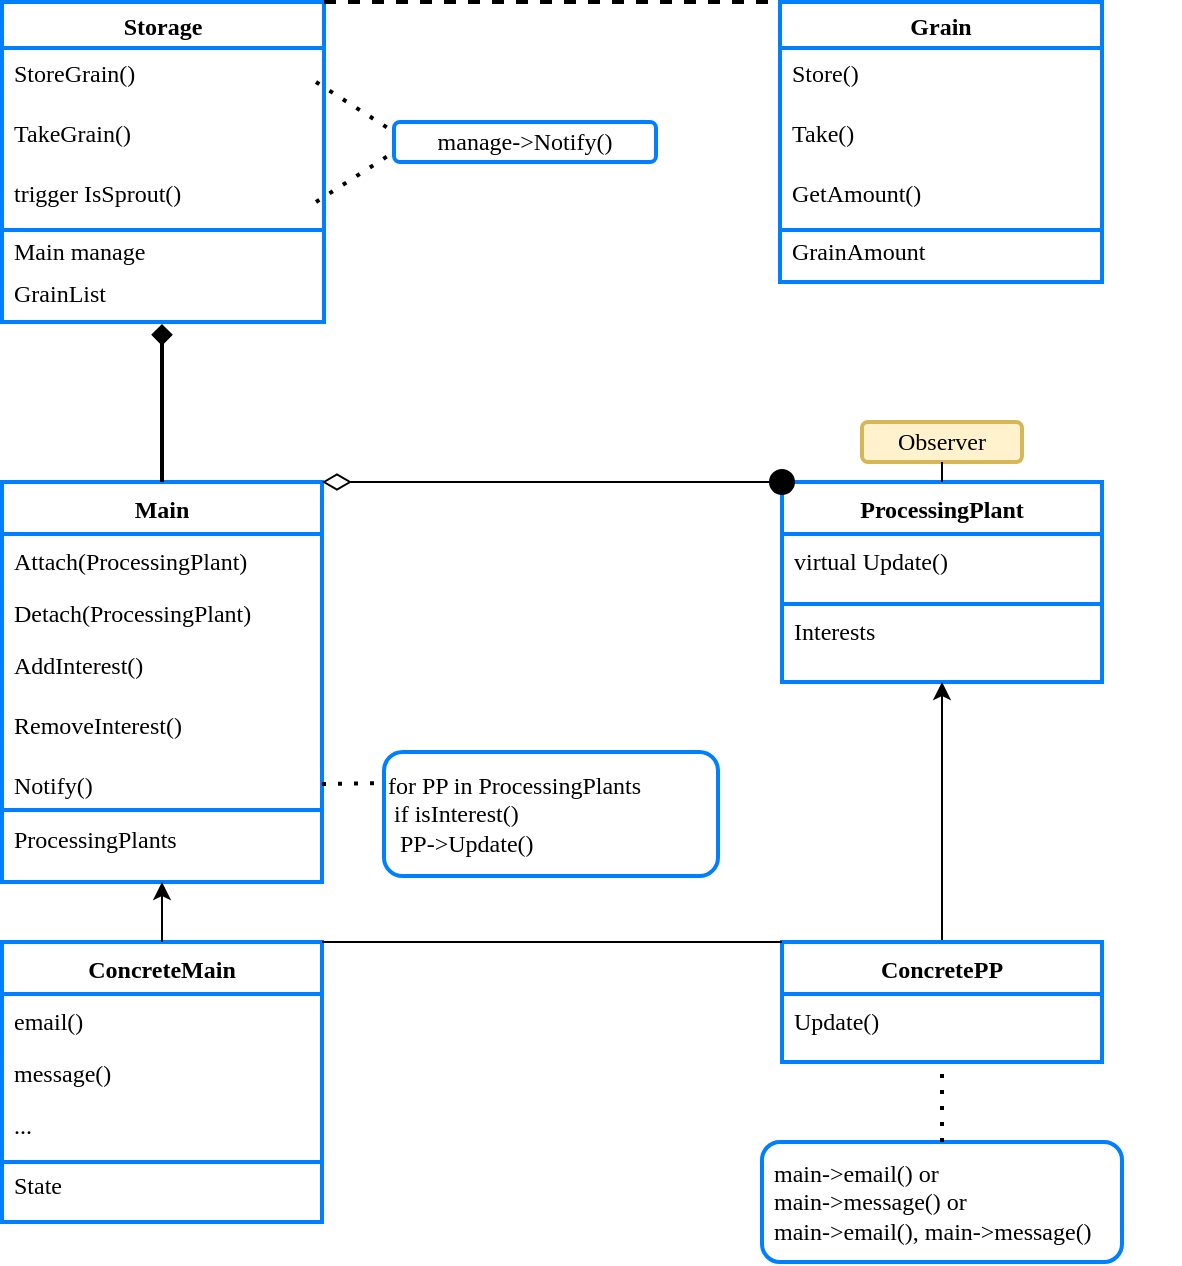 <mxfile version="17.4.6" type="github">
  <diagram id="C5RBs43oDa-KdzZeNtuy" name="Page-1">
    <mxGraphModel dx="910" dy="545" grid="1" gridSize="10" guides="1" tooltips="1" connect="1" arrows="1" fold="1" page="1" pageScale="1" pageWidth="827" pageHeight="1169" math="0" shadow="0">
      <root>
        <mxCell id="WIyWlLk6GJQsqaUBKTNV-0" />
        <mxCell id="WIyWlLk6GJQsqaUBKTNV-1" parent="WIyWlLk6GJQsqaUBKTNV-0" />
        <mxCell id="zkfFHV4jXpPFQw0GAbJ--0" value="Main" style="swimlane;fontStyle=1;align=center;verticalAlign=top;childLayout=stackLayout;horizontal=1;startSize=26;horizontalStack=0;resizeParent=1;resizeLast=0;collapsible=1;marginBottom=0;rounded=0;shadow=0;strokeWidth=2;strokeColor=#007FFF;fontFamily=Verdana;" parent="WIyWlLk6GJQsqaUBKTNV-1" vertex="1">
          <mxGeometry x="139" y="360" width="160" height="200" as="geometry">
            <mxRectangle x="230" y="140" width="160" height="26" as="alternateBounds" />
          </mxGeometry>
        </mxCell>
        <mxCell id="zkfFHV4jXpPFQw0GAbJ--1" value="Attach(ProcessingPlant)" style="text;align=left;verticalAlign=top;spacingLeft=4;spacingRight=4;overflow=hidden;rotatable=0;points=[[0,0.5],[1,0.5]];portConstraint=eastwest;fontFamily=Verdana;" parent="zkfFHV4jXpPFQw0GAbJ--0" vertex="1">
          <mxGeometry y="26" width="160" height="26" as="geometry" />
        </mxCell>
        <mxCell id="zkfFHV4jXpPFQw0GAbJ--2" value="Detach(ProcessingPlant)" style="text;align=left;verticalAlign=top;spacingLeft=4;spacingRight=4;overflow=hidden;rotatable=0;points=[[0,0.5],[1,0.5]];portConstraint=eastwest;rounded=0;shadow=0;html=0;fontFamily=Verdana;" parent="zkfFHV4jXpPFQw0GAbJ--0" vertex="1">
          <mxGeometry y="52" width="160" height="26" as="geometry" />
        </mxCell>
        <mxCell id="GNHjZiwr_J2O0eskJ5pY-9" value="AddInterest()" style="text;strokeColor=none;fillColor=none;align=left;verticalAlign=top;rounded=0;fontFamily=Verdana;spacingLeft=4;" parent="zkfFHV4jXpPFQw0GAbJ--0" vertex="1">
          <mxGeometry y="78" width="160" height="30" as="geometry" />
        </mxCell>
        <mxCell id="GNHjZiwr_J2O0eskJ5pY-8" value="RemoveInterest()" style="text;html=1;strokeColor=none;fillColor=none;align=left;verticalAlign=top;whiteSpace=wrap;rounded=0;fontFamily=Verdana;spacingLeft=4;" parent="zkfFHV4jXpPFQw0GAbJ--0" vertex="1">
          <mxGeometry y="108" width="160" height="30" as="geometry" />
        </mxCell>
        <mxCell id="zkfFHV4jXpPFQw0GAbJ--3" value="Notify()" style="text;align=left;verticalAlign=top;spacingLeft=4;spacingRight=4;overflow=hidden;rotatable=0;points=[[0,0.5],[1,0.5]];portConstraint=eastwest;rounded=0;shadow=0;html=0;fontFamily=Verdana;" parent="zkfFHV4jXpPFQw0GAbJ--0" vertex="1">
          <mxGeometry y="138" width="160" height="26" as="geometry" />
        </mxCell>
        <mxCell id="GNHjZiwr_J2O0eskJ5pY-18" value="" style="endArrow=none;html=1;rounded=0;fontFamily=Verdana;strokeColor=#007FFF;strokeWidth=2;" parent="zkfFHV4jXpPFQw0GAbJ--0" edge="1">
          <mxGeometry width="50" height="50" relative="1" as="geometry">
            <mxPoint x="1" y="164" as="sourcePoint" />
            <mxPoint x="161" y="164" as="targetPoint" />
          </mxGeometry>
        </mxCell>
        <mxCell id="GNHjZiwr_J2O0eskJ5pY-19" value="ProcessingPlants" style="text;html=1;strokeColor=none;fillColor=none;align=left;verticalAlign=middle;whiteSpace=wrap;rounded=0;fontFamily=Verdana;spacingLeft=4;" parent="zkfFHV4jXpPFQw0GAbJ--0" vertex="1">
          <mxGeometry y="164" width="160" height="30" as="geometry" />
        </mxCell>
        <mxCell id="zkfFHV4jXpPFQw0GAbJ--17" value="ProcessingPlant" style="swimlane;fontStyle=1;align=center;verticalAlign=top;childLayout=stackLayout;horizontal=1;startSize=26;horizontalStack=0;resizeParent=1;resizeLast=0;collapsible=1;marginBottom=0;rounded=0;shadow=0;strokeWidth=2;strokeColor=#007FFF;fontFamily=Verdana;" parent="WIyWlLk6GJQsqaUBKTNV-1" vertex="1">
          <mxGeometry x="529" y="360" width="160" height="100" as="geometry">
            <mxRectangle x="550" y="140" width="160" height="26" as="alternateBounds" />
          </mxGeometry>
        </mxCell>
        <mxCell id="zkfFHV4jXpPFQw0GAbJ--24" value="virtual Update()" style="text;align=left;verticalAlign=top;spacingLeft=4;spacingRight=4;overflow=hidden;rotatable=0;points=[[0,0.5],[1,0.5]];portConstraint=eastwest;fontFamily=Verdana;" parent="zkfFHV4jXpPFQw0GAbJ--17" vertex="1">
          <mxGeometry y="26" width="160" height="34" as="geometry" />
        </mxCell>
        <mxCell id="-Qcko7uO2jLql5XL1VJg-17" value="" style="endArrow=none;html=1;rounded=0;fontFamily=Verdana;strokeColor=#007FFF;strokeWidth=2;exitX=0;exitY=1.029;exitDx=0;exitDy=0;exitPerimeter=0;entryX=1;entryY=1.029;entryDx=0;entryDy=0;entryPerimeter=0;" edge="1" parent="zkfFHV4jXpPFQw0GAbJ--17" source="zkfFHV4jXpPFQw0GAbJ--24" target="zkfFHV4jXpPFQw0GAbJ--24">
          <mxGeometry width="50" height="50" relative="1" as="geometry">
            <mxPoint x="-109" y="100" as="sourcePoint" />
            <mxPoint x="-9" y="120" as="targetPoint" />
          </mxGeometry>
        </mxCell>
        <mxCell id="-Qcko7uO2jLql5XL1VJg-18" value="Interests" style="text;html=1;strokeColor=none;fillColor=none;align=left;verticalAlign=middle;whiteSpace=wrap;rounded=0;fontFamily=Verdana;spacingLeft=4;" vertex="1" parent="zkfFHV4jXpPFQw0GAbJ--17">
          <mxGeometry y="60" width="160" height="30" as="geometry" />
        </mxCell>
        <mxCell id="q2x6RYTJZ3oixGzDK8X9-2" value="&lt;font face=&quot;Comic Sans MS&quot;&gt;for PP in ProcessingPlants&lt;br&gt;&lt;span style=&quot;white-space: pre&quot;&gt;&lt;span style=&quot;white-space: pre&quot;&gt;&lt;span style=&quot;white-space: pre&quot;&gt;&lt;span style=&quot;white-space: pre&quot;&gt;	&lt;/span&gt;if isInterest()&lt;/span&gt;&lt;br&gt;&lt;/span&gt;&lt;span style=&quot;white-space: pre&quot;&gt;	&lt;span style=&quot;white-space: pre&quot;&gt;	&lt;/span&gt;&lt;/span&gt;PP-&amp;gt;Update()&lt;/span&gt;&lt;/font&gt;" style="rounded=1;whiteSpace=wrap;html=1;align=left;strokeColor=#007FFF;strokeWidth=2;" parent="WIyWlLk6GJQsqaUBKTNV-1" vertex="1">
          <mxGeometry x="330" y="495" width="167" height="62" as="geometry" />
        </mxCell>
        <mxCell id="q2x6RYTJZ3oixGzDK8X9-3" value="" style="endArrow=oval;startArrow=diamondThin;html=1;rounded=0;exitX=1;exitY=0;exitDx=0;exitDy=0;entryX=0;entryY=0;entryDx=0;entryDy=0;startFill=0;endFill=1;endSize=12;startSize=12;strokeWidth=1;" parent="WIyWlLk6GJQsqaUBKTNV-1" source="zkfFHV4jXpPFQw0GAbJ--0" target="zkfFHV4jXpPFQw0GAbJ--17" edge="1">
          <mxGeometry width="50" height="50" relative="1" as="geometry">
            <mxPoint x="399" y="580" as="sourcePoint" />
            <mxPoint x="449" y="530" as="targetPoint" />
          </mxGeometry>
        </mxCell>
        <mxCell id="Rzp5O11zA1yT2MNxldwg-2" value="Observer" style="rounded=1;whiteSpace=wrap;html=1;fontFamily=Verdana;fillColor=#fff2cc;strokeColor=#d6b656;strokeWidth=2;" parent="WIyWlLk6GJQsqaUBKTNV-1" vertex="1">
          <mxGeometry x="569" y="330" width="80" height="20" as="geometry" />
        </mxCell>
        <mxCell id="Rzp5O11zA1yT2MNxldwg-3" value="" style="endArrow=none;html=1;rounded=0;fontFamily=Verdana;entryX=0.5;entryY=1;entryDx=0;entryDy=0;exitX=0.5;exitY=0;exitDx=0;exitDy=0;" parent="WIyWlLk6GJQsqaUBKTNV-1" source="zkfFHV4jXpPFQw0GAbJ--17" target="Rzp5O11zA1yT2MNxldwg-2" edge="1">
          <mxGeometry width="50" height="50" relative="1" as="geometry">
            <mxPoint x="382" y="560" as="sourcePoint" />
            <mxPoint x="432" y="510" as="targetPoint" />
          </mxGeometry>
        </mxCell>
        <mxCell id="Rzp5O11zA1yT2MNxldwg-4" value="" style="endArrow=classic;html=1;rounded=0;fontFamily=Verdana;entryX=0.5;entryY=1;entryDx=0;entryDy=0;exitX=0.5;exitY=0;exitDx=0;exitDy=0;" parent="WIyWlLk6GJQsqaUBKTNV-1" source="Rzp5O11zA1yT2MNxldwg-5" target="zkfFHV4jXpPFQw0GAbJ--17" edge="1">
          <mxGeometry width="50" height="50" relative="1" as="geometry">
            <mxPoint x="609" y="480" as="sourcePoint" />
            <mxPoint x="612" y="440" as="targetPoint" />
          </mxGeometry>
        </mxCell>
        <mxCell id="Rzp5O11zA1yT2MNxldwg-5" value="ConcretePP" style="swimlane;fontStyle=1;align=center;verticalAlign=top;childLayout=stackLayout;horizontal=1;startSize=26;horizontalStack=0;resizeParent=1;resizeLast=0;collapsible=1;marginBottom=0;rounded=0;shadow=0;strokeWidth=2;strokeColor=#007FFF;fontFamily=Verdana;" parent="WIyWlLk6GJQsqaUBKTNV-1" vertex="1">
          <mxGeometry x="529" y="590" width="160" height="60" as="geometry">
            <mxRectangle x="550" y="140" width="160" height="26" as="alternateBounds" />
          </mxGeometry>
        </mxCell>
        <mxCell id="Rzp5O11zA1yT2MNxldwg-6" value="Update()" style="text;align=left;verticalAlign=top;spacingLeft=4;spacingRight=4;overflow=hidden;rotatable=0;points=[[0,0.5],[1,0.5]];portConstraint=eastwest;fontFamily=Verdana;" parent="Rzp5O11zA1yT2MNxldwg-5" vertex="1">
          <mxGeometry y="26" width="160" height="34" as="geometry" />
        </mxCell>
        <mxCell id="GNHjZiwr_J2O0eskJ5pY-0" value="Storage" style="swimlane;fontFamily=Verdana;strokeColor=#007FFF;strokeWidth=2;" parent="WIyWlLk6GJQsqaUBKTNV-1" vertex="1">
          <mxGeometry x="139" y="120" width="161" height="160" as="geometry" />
        </mxCell>
        <mxCell id="GNHjZiwr_J2O0eskJ5pY-4" value="trigger IsSprout()" style="text;strokeColor=none;fillColor=none;align=left;verticalAlign=middle;spacingLeft=4;spacingRight=4;overflow=hidden;points=[[0,0.5],[1,0.5]];portConstraint=eastwest;rotatable=0;fontFamily=Verdana;" parent="GNHjZiwr_J2O0eskJ5pY-0" vertex="1">
          <mxGeometry y="80" width="200" height="30" as="geometry" />
        </mxCell>
        <mxCell id="GNHjZiwr_J2O0eskJ5pY-5" value="StoreGrain()" style="text;strokeColor=none;fillColor=none;align=left;verticalAlign=middle;spacingLeft=4;spacingRight=4;overflow=hidden;points=[[0,0.5],[1,0.5]];portConstraint=eastwest;rotatable=0;fontFamily=Verdana;" parent="GNHjZiwr_J2O0eskJ5pY-0" vertex="1">
          <mxGeometry y="20" width="200" height="30" as="geometry" />
        </mxCell>
        <mxCell id="GNHjZiwr_J2O0eskJ5pY-6" value="TakeGrain()" style="text;strokeColor=none;fillColor=none;align=left;verticalAlign=middle;spacingLeft=4;spacingRight=4;overflow=hidden;points=[[0,0.5],[1,0.5]];portConstraint=eastwest;rotatable=0;fontFamily=Verdana;" parent="GNHjZiwr_J2O0eskJ5pY-0" vertex="1">
          <mxGeometry y="50" width="200" height="30" as="geometry" />
        </mxCell>
        <mxCell id="GNHjZiwr_J2O0eskJ5pY-7" value="" style="endArrow=none;html=1;rounded=0;fontFamily=Verdana;exitX=0;exitY=1.133;exitDx=0;exitDy=0;exitPerimeter=0;strokeColor=#007FFF;strokeWidth=2;" parent="GNHjZiwr_J2O0eskJ5pY-0" source="GNHjZiwr_J2O0eskJ5pY-4" edge="1">
          <mxGeometry width="50" height="50" relative="1" as="geometry">
            <mxPoint x="76" y="260" as="sourcePoint" />
            <mxPoint x="161" y="114" as="targetPoint" />
          </mxGeometry>
        </mxCell>
        <mxCell id="GNHjZiwr_J2O0eskJ5pY-15" value="Main manage" style="text;html=1;strokeColor=none;fillColor=none;align=left;verticalAlign=middle;whiteSpace=wrap;rounded=0;fontFamily=Verdana;spacingLeft=4;" parent="GNHjZiwr_J2O0eskJ5pY-0" vertex="1">
          <mxGeometry y="110" width="160" height="30" as="geometry" />
        </mxCell>
        <mxCell id="-Qcko7uO2jLql5XL1VJg-10" value="GrainList" style="text;html=1;strokeColor=none;fillColor=none;align=left;verticalAlign=middle;whiteSpace=wrap;rounded=0;fontFamily=Verdana;spacingLeft=4;" vertex="1" parent="GNHjZiwr_J2O0eskJ5pY-0">
          <mxGeometry y="131" width="160" height="30" as="geometry" />
        </mxCell>
        <mxCell id="q2x6RYTJZ3oixGzDK8X9-0" value="" style="endArrow=none;dashed=1;html=1;dashPattern=1 3;strokeWidth=2;rounded=0;entryX=0;entryY=0.25;entryDx=0;entryDy=0;exitX=1;exitY=0.5;exitDx=0;exitDy=0;" parent="WIyWlLk6GJQsqaUBKTNV-1" source="zkfFHV4jXpPFQw0GAbJ--3" target="q2x6RYTJZ3oixGzDK8X9-2" edge="1">
          <mxGeometry width="50" height="50" relative="1" as="geometry">
            <mxPoint x="189" y="451" as="sourcePoint" />
            <mxPoint x="329" y="450.512" as="targetPoint" />
          </mxGeometry>
        </mxCell>
        <mxCell id="GNHjZiwr_J2O0eskJ5pY-11" value="" style="endArrow=none;dashed=1;html=1;dashPattern=1 3;strokeWidth=2;rounded=0;fontFamily=Verdana;exitX=0.785;exitY=0.667;exitDx=0;exitDy=0;exitPerimeter=0;entryX=0;entryY=0.25;entryDx=0;entryDy=0;" parent="WIyWlLk6GJQsqaUBKTNV-1" source="GNHjZiwr_J2O0eskJ5pY-5" target="GNHjZiwr_J2O0eskJ5pY-14" edge="1">
          <mxGeometry width="50" height="50" relative="1" as="geometry">
            <mxPoint x="346" y="170" as="sourcePoint" />
            <mxPoint x="376" y="180" as="targetPoint" />
          </mxGeometry>
        </mxCell>
        <mxCell id="GNHjZiwr_J2O0eskJ5pY-12" value="" style="endArrow=none;dashed=1;html=1;dashPattern=1 3;strokeWidth=2;rounded=0;fontFamily=Verdana;exitX=0.785;exitY=0.667;exitDx=0;exitDy=0;exitPerimeter=0;entryX=0;entryY=0.75;entryDx=0;entryDy=0;" parent="WIyWlLk6GJQsqaUBKTNV-1" source="GNHjZiwr_J2O0eskJ5pY-4" target="GNHjZiwr_J2O0eskJ5pY-14" edge="1">
          <mxGeometry width="50" height="50" relative="1" as="geometry">
            <mxPoint x="386" y="240" as="sourcePoint" />
            <mxPoint x="376" y="200" as="targetPoint" />
          </mxGeometry>
        </mxCell>
        <mxCell id="GNHjZiwr_J2O0eskJ5pY-14" value="manage-&amp;gt;Notify()" style="rounded=1;whiteSpace=wrap;html=1;fontFamily=Verdana;strokeColor=#007FFF;strokeWidth=2;" parent="WIyWlLk6GJQsqaUBKTNV-1" vertex="1">
          <mxGeometry x="335" y="180" width="131" height="20" as="geometry" />
        </mxCell>
        <mxCell id="GNHjZiwr_J2O0eskJ5pY-16" value="" style="endArrow=diamond;html=1;rounded=0;fontFamily=Verdana;strokeColor=#000000;strokeWidth=2;exitX=0.5;exitY=0;exitDx=0;exitDy=0;endFill=1;entryX=0.5;entryY=1;entryDx=0;entryDy=0;" parent="WIyWlLk6GJQsqaUBKTNV-1" source="zkfFHV4jXpPFQw0GAbJ--0" target="-Qcko7uO2jLql5XL1VJg-10" edge="1">
          <mxGeometry width="50" height="50" relative="1" as="geometry">
            <mxPoint x="350" y="330" as="sourcePoint" />
            <mxPoint x="240" y="310" as="targetPoint" />
          </mxGeometry>
        </mxCell>
        <mxCell id="GNHjZiwr_J2O0eskJ5pY-20" value="ConcreteMain" style="swimlane;fontStyle=1;align=center;verticalAlign=top;childLayout=stackLayout;horizontal=1;startSize=26;horizontalStack=0;resizeParent=1;resizeLast=0;collapsible=1;marginBottom=0;rounded=0;shadow=0;strokeWidth=2;strokeColor=#007FFF;fontFamily=Verdana;" parent="WIyWlLk6GJQsqaUBKTNV-1" vertex="1">
          <mxGeometry x="139" y="590" width="160" height="140" as="geometry">
            <mxRectangle x="230" y="140" width="160" height="26" as="alternateBounds" />
          </mxGeometry>
        </mxCell>
        <mxCell id="GNHjZiwr_J2O0eskJ5pY-21" value="email()" style="text;align=left;verticalAlign=top;spacingLeft=4;spacingRight=4;overflow=hidden;rotatable=0;points=[[0,0.5],[1,0.5]];portConstraint=eastwest;fontFamily=Verdana;" parent="GNHjZiwr_J2O0eskJ5pY-20" vertex="1">
          <mxGeometry y="26" width="160" height="26" as="geometry" />
        </mxCell>
        <mxCell id="GNHjZiwr_J2O0eskJ5pY-22" value="message()" style="text;align=left;verticalAlign=top;spacingLeft=4;spacingRight=4;overflow=hidden;rotatable=0;points=[[0,0.5],[1,0.5]];portConstraint=eastwest;rounded=0;shadow=0;html=0;fontFamily=Verdana;" parent="GNHjZiwr_J2O0eskJ5pY-20" vertex="1">
          <mxGeometry y="52" width="160" height="26" as="geometry" />
        </mxCell>
        <mxCell id="GNHjZiwr_J2O0eskJ5pY-23" value="..." style="text;strokeColor=none;fillColor=none;align=left;verticalAlign=top;rounded=0;fontFamily=Verdana;spacingLeft=4;" parent="GNHjZiwr_J2O0eskJ5pY-20" vertex="1">
          <mxGeometry y="78" width="160" height="30" as="geometry" />
        </mxCell>
        <mxCell id="GNHjZiwr_J2O0eskJ5pY-26" value="" style="endArrow=none;html=1;rounded=0;fontFamily=Verdana;strokeColor=#007FFF;strokeWidth=2;" parent="GNHjZiwr_J2O0eskJ5pY-20" edge="1">
          <mxGeometry width="50" height="50" relative="1" as="geometry">
            <mxPoint y="110" as="sourcePoint" />
            <mxPoint x="160" y="110" as="targetPoint" />
          </mxGeometry>
        </mxCell>
        <mxCell id="GNHjZiwr_J2O0eskJ5pY-29" value="State" style="text;strokeColor=none;fillColor=none;align=left;verticalAlign=top;rounded=0;fontFamily=Verdana;spacingLeft=4;" parent="GNHjZiwr_J2O0eskJ5pY-20" vertex="1">
          <mxGeometry y="108" width="160" height="30" as="geometry" />
        </mxCell>
        <mxCell id="GNHjZiwr_J2O0eskJ5pY-28" value="" style="endArrow=classic;html=1;rounded=0;fontFamily=Verdana;exitX=0.5;exitY=0;exitDx=0;exitDy=0;entryX=0.5;entryY=1;entryDx=0;entryDy=0;" parent="WIyWlLk6GJQsqaUBKTNV-1" source="GNHjZiwr_J2O0eskJ5pY-20" target="zkfFHV4jXpPFQw0GAbJ--0" edge="1">
          <mxGeometry width="50" height="50" relative="1" as="geometry">
            <mxPoint x="420" y="765" as="sourcePoint" />
            <mxPoint x="340" y="580" as="targetPoint" />
          </mxGeometry>
        </mxCell>
        <mxCell id="GNHjZiwr_J2O0eskJ5pY-30" value="&lt;font face=&quot;Comic Sans MS&quot;&gt;main-&amp;gt;email() or&lt;br&gt;main-&amp;gt;message() or&lt;br&gt;main-&amp;gt;email(), main-&amp;gt;message()&lt;/font&gt;" style="rounded=1;whiteSpace=wrap;html=1;align=left;strokeColor=#007FFF;strokeWidth=2;spacingLeft=4;" parent="WIyWlLk6GJQsqaUBKTNV-1" vertex="1">
          <mxGeometry x="519" y="690" width="180" height="60" as="geometry" />
        </mxCell>
        <mxCell id="GNHjZiwr_J2O0eskJ5pY-32" value="" style="endArrow=none;dashed=1;html=1;dashPattern=1 3;strokeWidth=2;rounded=0;fontFamily=Verdana;exitX=0.5;exitY=0;exitDx=0;exitDy=0;entryX=0.5;entryY=1;entryDx=0;entryDy=0;" parent="WIyWlLk6GJQsqaUBKTNV-1" source="GNHjZiwr_J2O0eskJ5pY-30" target="Rzp5O11zA1yT2MNxldwg-5" edge="1">
          <mxGeometry width="50" height="50" relative="1" as="geometry">
            <mxPoint x="360" y="530" as="sourcePoint" />
            <mxPoint x="590" y="680" as="targetPoint" />
          </mxGeometry>
        </mxCell>
        <mxCell id="GNHjZiwr_J2O0eskJ5pY-33" value="" style="endArrow=none;html=1;rounded=0;fontFamily=Verdana;strokeColor=#000000;strokeWidth=1;exitX=1;exitY=0;exitDx=0;exitDy=0;entryX=0;entryY=0;entryDx=0;entryDy=0;fontColor=#000000;" parent="WIyWlLk6GJQsqaUBKTNV-1" source="GNHjZiwr_J2O0eskJ5pY-20" target="Rzp5O11zA1yT2MNxldwg-5" edge="1">
          <mxGeometry width="50" height="50" relative="1" as="geometry">
            <mxPoint x="560" y="690" as="sourcePoint" />
            <mxPoint x="610" y="640" as="targetPoint" />
          </mxGeometry>
        </mxCell>
        <mxCell id="-Qcko7uO2jLql5XL1VJg-0" value="Grain" style="swimlane;fontFamily=Verdana;strokeColor=#007FFF;strokeWidth=2;" vertex="1" parent="WIyWlLk6GJQsqaUBKTNV-1">
          <mxGeometry x="528" y="120" width="161" height="140" as="geometry" />
        </mxCell>
        <mxCell id="-Qcko7uO2jLql5XL1VJg-1" value="GetAmount()" style="text;strokeColor=none;fillColor=none;align=left;verticalAlign=middle;spacingLeft=4;spacingRight=4;overflow=hidden;points=[[0,0.5],[1,0.5]];portConstraint=eastwest;rotatable=0;fontFamily=Verdana;" vertex="1" parent="-Qcko7uO2jLql5XL1VJg-0">
          <mxGeometry y="80" width="200" height="30" as="geometry" />
        </mxCell>
        <mxCell id="-Qcko7uO2jLql5XL1VJg-2" value="Store()" style="text;strokeColor=none;fillColor=none;align=left;verticalAlign=middle;spacingLeft=4;spacingRight=4;overflow=hidden;points=[[0,0.5],[1,0.5]];portConstraint=eastwest;rotatable=0;fontFamily=Verdana;" vertex="1" parent="-Qcko7uO2jLql5XL1VJg-0">
          <mxGeometry y="20" width="200" height="30" as="geometry" />
        </mxCell>
        <mxCell id="-Qcko7uO2jLql5XL1VJg-3" value="Take()" style="text;strokeColor=none;fillColor=none;align=left;verticalAlign=middle;spacingLeft=4;spacingRight=4;overflow=hidden;points=[[0,0.5],[1,0.5]];portConstraint=eastwest;rotatable=0;fontFamily=Verdana;" vertex="1" parent="-Qcko7uO2jLql5XL1VJg-0">
          <mxGeometry y="50" width="200" height="30" as="geometry" />
        </mxCell>
        <mxCell id="-Qcko7uO2jLql5XL1VJg-4" value="" style="endArrow=none;html=1;rounded=0;fontFamily=Verdana;exitX=0;exitY=1.133;exitDx=0;exitDy=0;exitPerimeter=0;strokeColor=#007FFF;strokeWidth=2;" edge="1" parent="-Qcko7uO2jLql5XL1VJg-0" source="-Qcko7uO2jLql5XL1VJg-1">
          <mxGeometry width="50" height="50" relative="1" as="geometry">
            <mxPoint x="76" y="260" as="sourcePoint" />
            <mxPoint x="161" y="114" as="targetPoint" />
          </mxGeometry>
        </mxCell>
        <mxCell id="-Qcko7uO2jLql5XL1VJg-5" value="GrainAmount" style="text;html=1;strokeColor=none;fillColor=none;align=left;verticalAlign=middle;whiteSpace=wrap;rounded=0;fontFamily=Verdana;spacingLeft=4;" vertex="1" parent="-Qcko7uO2jLql5XL1VJg-0">
          <mxGeometry y="110" width="160" height="30" as="geometry" />
        </mxCell>
        <mxCell id="-Qcko7uO2jLql5XL1VJg-7" value="" style="endArrow=none;dashed=1;html=1;rounded=0;entryX=0;entryY=0;entryDx=0;entryDy=0;exitX=1;exitY=0;exitDx=0;exitDy=0;strokeWidth=2;" edge="1" parent="WIyWlLk6GJQsqaUBKTNV-1" source="GNHjZiwr_J2O0eskJ5pY-0" target="-Qcko7uO2jLql5XL1VJg-0">
          <mxGeometry width="50" height="50" relative="1" as="geometry">
            <mxPoint x="380" y="310" as="sourcePoint" />
            <mxPoint x="430" y="260" as="targetPoint" />
          </mxGeometry>
        </mxCell>
      </root>
    </mxGraphModel>
  </diagram>
</mxfile>
